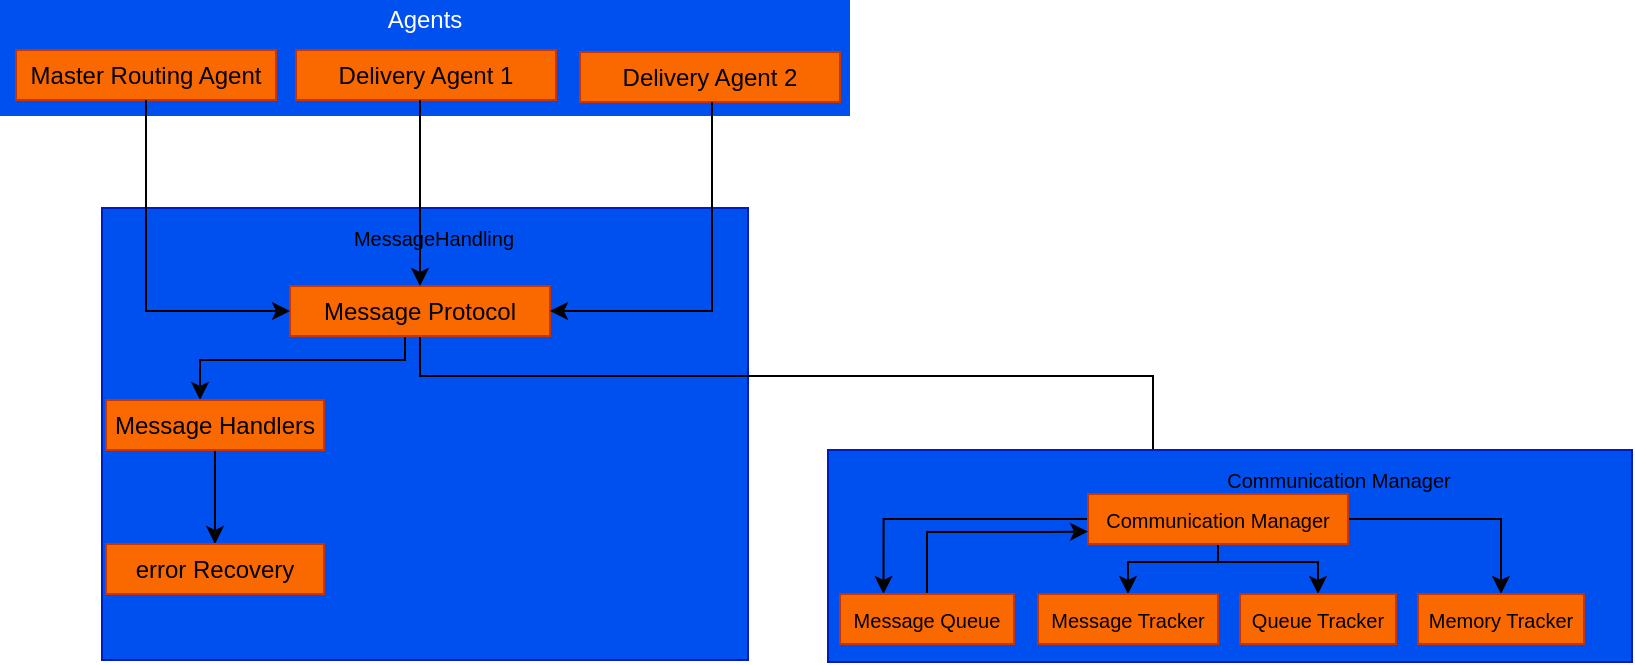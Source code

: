 <mxfile version="26.0.12">
  <diagram name="Page-1" id="lTtPCsVnbs9e19-e_GLY">
    <mxGraphModel dx="1195" dy="620" grid="0" gridSize="10" guides="1" tooltips="1" connect="1" arrows="1" fold="1" page="1" pageScale="1" pageWidth="850" pageHeight="1100" math="0" shadow="0">
      <root>
        <mxCell id="0" />
        <mxCell id="1" parent="0" />
        <mxCell id="ezG_vthXCnAppAjZu0GT-1" value="Agents" style="rounded=0;whiteSpace=wrap;html=1;fillColor=#0050ef;fontColor=#ffffff;strokeColor=none;labelPosition=center;verticalLabelPosition=middle;align=center;verticalAlign=middle;spacingTop=-38;" vertex="1" parent="1">
          <mxGeometry x="78" y="126" width="425" height="58" as="geometry" />
        </mxCell>
        <mxCell id="ezG_vthXCnAppAjZu0GT-2" value="Master Routing Agent" style="rounded=0;whiteSpace=wrap;html=1;fillColor=#fa6800;fontColor=#000000;strokeColor=#C73500;" vertex="1" parent="1">
          <mxGeometry x="86" y="151" width="130" height="25" as="geometry" />
        </mxCell>
        <mxCell id="ezG_vthXCnAppAjZu0GT-3" value="Delivery Agent 1" style="rounded=0;whiteSpace=wrap;html=1;fillColor=#fa6800;fontColor=#000000;strokeColor=#C73500;" vertex="1" parent="1">
          <mxGeometry x="226" y="151" width="130" height="25" as="geometry" />
        </mxCell>
        <mxCell id="ezG_vthXCnAppAjZu0GT-4" value="Delivery Agent 2" style="rounded=0;whiteSpace=wrap;html=1;fillColor=#fa6800;fontColor=#000000;strokeColor=#C73500;" vertex="1" parent="1">
          <mxGeometry x="368" y="152" width="130" height="25" as="geometry" />
        </mxCell>
        <mxCell id="ezG_vthXCnAppAjZu0GT-5" value="" style="rounded=0;whiteSpace=wrap;html=1;fillColor=#0050ef;fontColor=#ffffff;strokeColor=#001DBC;" vertex="1" parent="1">
          <mxGeometry x="129" y="230" width="323" height="226" as="geometry" />
        </mxCell>
        <mxCell id="ezG_vthXCnAppAjZu0GT-6" value="MessageHandling" style="text;html=1;align=center;verticalAlign=middle;whiteSpace=wrap;rounded=0;fontColor=light-dark(#000000,#000000);fontSize=10;" vertex="1" parent="1">
          <mxGeometry x="240" y="230" width="110" height="30" as="geometry" />
        </mxCell>
        <mxCell id="ezG_vthXCnAppAjZu0GT-13" style="edgeStyle=orthogonalEdgeStyle;rounded=0;orthogonalLoop=1;jettySize=auto;html=1;entryX=0.5;entryY=0;entryDx=0;entryDy=0;strokeColor=light-dark(#000000,#4D4D4D);" edge="1" parent="1">
          <mxGeometry relative="1" as="geometry">
            <mxPoint x="280.5" y="294" as="sourcePoint" />
            <mxPoint x="178" y="326" as="targetPoint" />
            <Array as="points">
              <mxPoint x="280.5" y="306" />
              <mxPoint x="178.5" y="306" />
            </Array>
          </mxGeometry>
        </mxCell>
        <mxCell id="ezG_vthXCnAppAjZu0GT-28" style="edgeStyle=orthogonalEdgeStyle;rounded=0;orthogonalLoop=1;jettySize=auto;html=1;entryX=0.25;entryY=0;entryDx=0;entryDy=0;strokeColor=light-dark(#000000,#4D4D4D);" edge="1" parent="1" source="ezG_vthXCnAppAjZu0GT-7" target="ezG_vthXCnAppAjZu0GT-17">
          <mxGeometry relative="1" as="geometry">
            <Array as="points">
              <mxPoint x="288" y="314" />
              <mxPoint x="655" y="314" />
            </Array>
          </mxGeometry>
        </mxCell>
        <mxCell id="ezG_vthXCnAppAjZu0GT-7" value="Message Protocol&lt;span style=&quot;color: rgba(0, 0, 0, 0); font-family: monospace; font-size: 0px; text-align: start; text-wrap-mode: nowrap;&quot;&gt;%3CmxGraphModel%3E%3Croot%3E%3CmxCell%20id%3D%220%22%2F%3E%3CmxCell%20id%3D%221%22%20parent%3D%220%22%2F%3E%3CmxCell%20id%3D%222%22%20value%3D%22Delivery%20Agent%201%22%20style%3D%22rounded%3D0%3BwhiteSpace%3Dwrap%3Bhtml%3D1%3BfillColor%3D%23fa6800%3BfontColor%3D%23000000%3BstrokeColor%3D%23C73500%3B%22%20vertex%3D%221%22%20parent%3D%221%22%3E%3CmxGeometry%20x%3D%22226%22%20y%3D%22151%22%20width%3D%22130%22%20height%3D%2225%22%20as%3D%22geometry%22%2F%3E%3C%2FmxCell%3E%3C%2Froot%3E%3C%2FmxGraphModel%3E&lt;/span&gt;" style="rounded=0;whiteSpace=wrap;html=1;fillColor=#fa6800;fontColor=#000000;strokeColor=#C73500;" vertex="1" parent="1">
          <mxGeometry x="223" y="269" width="130" height="25" as="geometry" />
        </mxCell>
        <mxCell id="ezG_vthXCnAppAjZu0GT-14" style="edgeStyle=orthogonalEdgeStyle;rounded=0;orthogonalLoop=1;jettySize=auto;html=1;strokeColor=light-dark(#000000,#4D4D4D);" edge="1" parent="1" source="ezG_vthXCnAppAjZu0GT-8" target="ezG_vthXCnAppAjZu0GT-9">
          <mxGeometry relative="1" as="geometry" />
        </mxCell>
        <mxCell id="ezG_vthXCnAppAjZu0GT-8" value="Message Handlers" style="rounded=0;whiteSpace=wrap;html=1;fillColor=#fa6800;fontColor=#000000;strokeColor=#C73500;" vertex="1" parent="1">
          <mxGeometry x="131" y="326" width="109" height="25" as="geometry" />
        </mxCell>
        <mxCell id="ezG_vthXCnAppAjZu0GT-9" value="error Recovery" style="rounded=0;whiteSpace=wrap;html=1;fillColor=#fa6800;fontColor=#000000;strokeColor=#C73500;" vertex="1" parent="1">
          <mxGeometry x="131" y="398" width="109" height="25" as="geometry" />
        </mxCell>
        <mxCell id="ezG_vthXCnAppAjZu0GT-10" style="edgeStyle=orthogonalEdgeStyle;rounded=0;orthogonalLoop=1;jettySize=auto;html=1;entryX=0;entryY=0.5;entryDx=0;entryDy=0;strokeColor=light-dark(#000000,#4D4D4D);" edge="1" parent="1" source="ezG_vthXCnAppAjZu0GT-2" target="ezG_vthXCnAppAjZu0GT-7">
          <mxGeometry relative="1" as="geometry">
            <Array as="points">
              <mxPoint x="151" y="282" />
            </Array>
          </mxGeometry>
        </mxCell>
        <mxCell id="ezG_vthXCnAppAjZu0GT-11" style="edgeStyle=orthogonalEdgeStyle;rounded=0;orthogonalLoop=1;jettySize=auto;html=1;strokeColor=light-dark(#000000,#4D4D4D);" edge="1" parent="1" source="ezG_vthXCnAppAjZu0GT-3" target="ezG_vthXCnAppAjZu0GT-7">
          <mxGeometry relative="1" as="geometry">
            <Array as="points">
              <mxPoint x="288" y="207" />
              <mxPoint x="288" y="207" />
            </Array>
          </mxGeometry>
        </mxCell>
        <mxCell id="ezG_vthXCnAppAjZu0GT-12" style="edgeStyle=orthogonalEdgeStyle;rounded=0;orthogonalLoop=1;jettySize=auto;html=1;entryX=1;entryY=0.5;entryDx=0;entryDy=0;strokeColor=light-dark(#000000,#4D4D4D);" edge="1" parent="1" source="ezG_vthXCnAppAjZu0GT-4" target="ezG_vthXCnAppAjZu0GT-7">
          <mxGeometry relative="1" as="geometry">
            <Array as="points">
              <mxPoint x="434" y="282" />
            </Array>
          </mxGeometry>
        </mxCell>
        <mxCell id="ezG_vthXCnAppAjZu0GT-15" value="" style="rounded=0;whiteSpace=wrap;html=1;fillColor=#0050ef;fontColor=#ffffff;strokeColor=#001DBC;" vertex="1" parent="1">
          <mxGeometry x="492" y="351" width="402" height="106" as="geometry" />
        </mxCell>
        <mxCell id="ezG_vthXCnAppAjZu0GT-16" value="Communication Manager" style="text;html=1;align=center;verticalAlign=middle;whiteSpace=wrap;rounded=0;fontColor=light-dark(#000000,#000000);fontSize=10;" vertex="1" parent="1">
          <mxGeometry x="683.5" y="351" width="127" height="30" as="geometry" />
        </mxCell>
        <mxCell id="ezG_vthXCnAppAjZu0GT-23" style="edgeStyle=orthogonalEdgeStyle;rounded=0;orthogonalLoop=1;jettySize=auto;html=1;entryX=0.25;entryY=0;entryDx=0;entryDy=0;fontColor=light-dark(#000000,#4D4D4D);strokeColor=light-dark(#000000,#4D4D4D);" edge="1" parent="1" source="ezG_vthXCnAppAjZu0GT-17" target="ezG_vthXCnAppAjZu0GT-18">
          <mxGeometry relative="1" as="geometry" />
        </mxCell>
        <mxCell id="ezG_vthXCnAppAjZu0GT-25" style="edgeStyle=orthogonalEdgeStyle;rounded=0;orthogonalLoop=1;jettySize=auto;html=1;entryX=0.5;entryY=0;entryDx=0;entryDy=0;strokeColor=light-dark(#000000,#4D4D4D);" edge="1" parent="1" source="ezG_vthXCnAppAjZu0GT-17" target="ezG_vthXCnAppAjZu0GT-19">
          <mxGeometry relative="1" as="geometry">
            <Array as="points">
              <mxPoint x="687" y="407" />
              <mxPoint x="642" y="407" />
            </Array>
          </mxGeometry>
        </mxCell>
        <mxCell id="ezG_vthXCnAppAjZu0GT-26" style="edgeStyle=orthogonalEdgeStyle;rounded=0;orthogonalLoop=1;jettySize=auto;html=1;entryX=0.5;entryY=0;entryDx=0;entryDy=0;strokeColor=light-dark(#000000,#4D4D4D);" edge="1" parent="1" source="ezG_vthXCnAppAjZu0GT-17" target="ezG_vthXCnAppAjZu0GT-20">
          <mxGeometry relative="1" as="geometry">
            <Array as="points">
              <mxPoint x="687" y="407" />
              <mxPoint x="737" y="407" />
            </Array>
          </mxGeometry>
        </mxCell>
        <mxCell id="ezG_vthXCnAppAjZu0GT-27" style="edgeStyle=orthogonalEdgeStyle;rounded=0;orthogonalLoop=1;jettySize=auto;html=1;entryX=0.5;entryY=0;entryDx=0;entryDy=0;strokeColor=light-dark(#000000,#4D4D4D);" edge="1" parent="1" source="ezG_vthXCnAppAjZu0GT-17" target="ezG_vthXCnAppAjZu0GT-21">
          <mxGeometry relative="1" as="geometry" />
        </mxCell>
        <mxCell id="ezG_vthXCnAppAjZu0GT-17" value="Communication Manager" style="rounded=0;whiteSpace=wrap;html=1;fillColor=#fa6800;fontColor=#000000;strokeColor=#C73500;fontSize=10;" vertex="1" parent="1">
          <mxGeometry x="622" y="373" width="130" height="25" as="geometry" />
        </mxCell>
        <mxCell id="ezG_vthXCnAppAjZu0GT-24" style="edgeStyle=orthogonalEdgeStyle;rounded=0;orthogonalLoop=1;jettySize=auto;html=1;entryX=0;entryY=0.75;entryDx=0;entryDy=0;strokeColor=light-dark(#000000,#4D4D4D);" edge="1" parent="1" source="ezG_vthXCnAppAjZu0GT-18" target="ezG_vthXCnAppAjZu0GT-17">
          <mxGeometry relative="1" as="geometry">
            <Array as="points">
              <mxPoint x="542" y="392" />
              <mxPoint x="602" y="392" />
            </Array>
          </mxGeometry>
        </mxCell>
        <mxCell id="ezG_vthXCnAppAjZu0GT-18" value="Message Queue" style="rounded=0;whiteSpace=wrap;html=1;fillColor=#fa6800;fontColor=#000000;strokeColor=#C73500;fontSize=10;" vertex="1" parent="1">
          <mxGeometry x="498" y="423" width="87" height="25" as="geometry" />
        </mxCell>
        <mxCell id="ezG_vthXCnAppAjZu0GT-19" value="Message Tracker" style="rounded=0;whiteSpace=wrap;html=1;fillColor=#fa6800;fontColor=#000000;strokeColor=#C73500;fontSize=10;" vertex="1" parent="1">
          <mxGeometry x="597" y="423" width="90" height="25" as="geometry" />
        </mxCell>
        <mxCell id="ezG_vthXCnAppAjZu0GT-20" value="Queue Tracker&lt;span style=&quot;color: rgba(0, 0, 0, 0); font-family: monospace; font-size: 0px; text-align: start; text-wrap-mode: nowrap;&quot;&gt;%3CmxGraphModel%3E%3Croot%3E%3CmxCell%20id%3D%220%22%2F%3E%3CmxCell%20id%3D%221%22%20parent%3D%220%22%2F%3E%3CmxCell%20id%3D%222%22%20value%3D%22Message%20Tracker%22%20style%3D%22rounded%3D0%3BwhiteSpace%3Dwrap%3Bhtml%3D1%3BfillColor%3D%23fa6800%3BfontColor%3D%23000000%3BstrokeColor%3D%23C73500%3BfontSize%3D10%3B%22%20vertex%3D%221%22%20parent%3D%221%22%3E%3CmxGeometry%20x%3D%22645%22%20y%3D%22423%22%20width%3D%22130%22%20height%3D%2225%22%20as%3D%22geometry%22%2F%3E%3C%2FmxCell%3E%3C%2Froot%3E%3C%2FmxGraphModel%3E&lt;/span&gt;" style="rounded=0;whiteSpace=wrap;html=1;fillColor=#fa6800;fontColor=#000000;strokeColor=#C73500;fontSize=10;" vertex="1" parent="1">
          <mxGeometry x="698" y="423" width="78" height="25" as="geometry" />
        </mxCell>
        <mxCell id="ezG_vthXCnAppAjZu0GT-21" value="Memory Tracker" style="rounded=0;whiteSpace=wrap;html=1;fillColor=#fa6800;fontColor=#000000;strokeColor=#C73500;fontSize=10;" vertex="1" parent="1">
          <mxGeometry x="787" y="423" width="83" height="25" as="geometry" />
        </mxCell>
      </root>
    </mxGraphModel>
  </diagram>
</mxfile>

